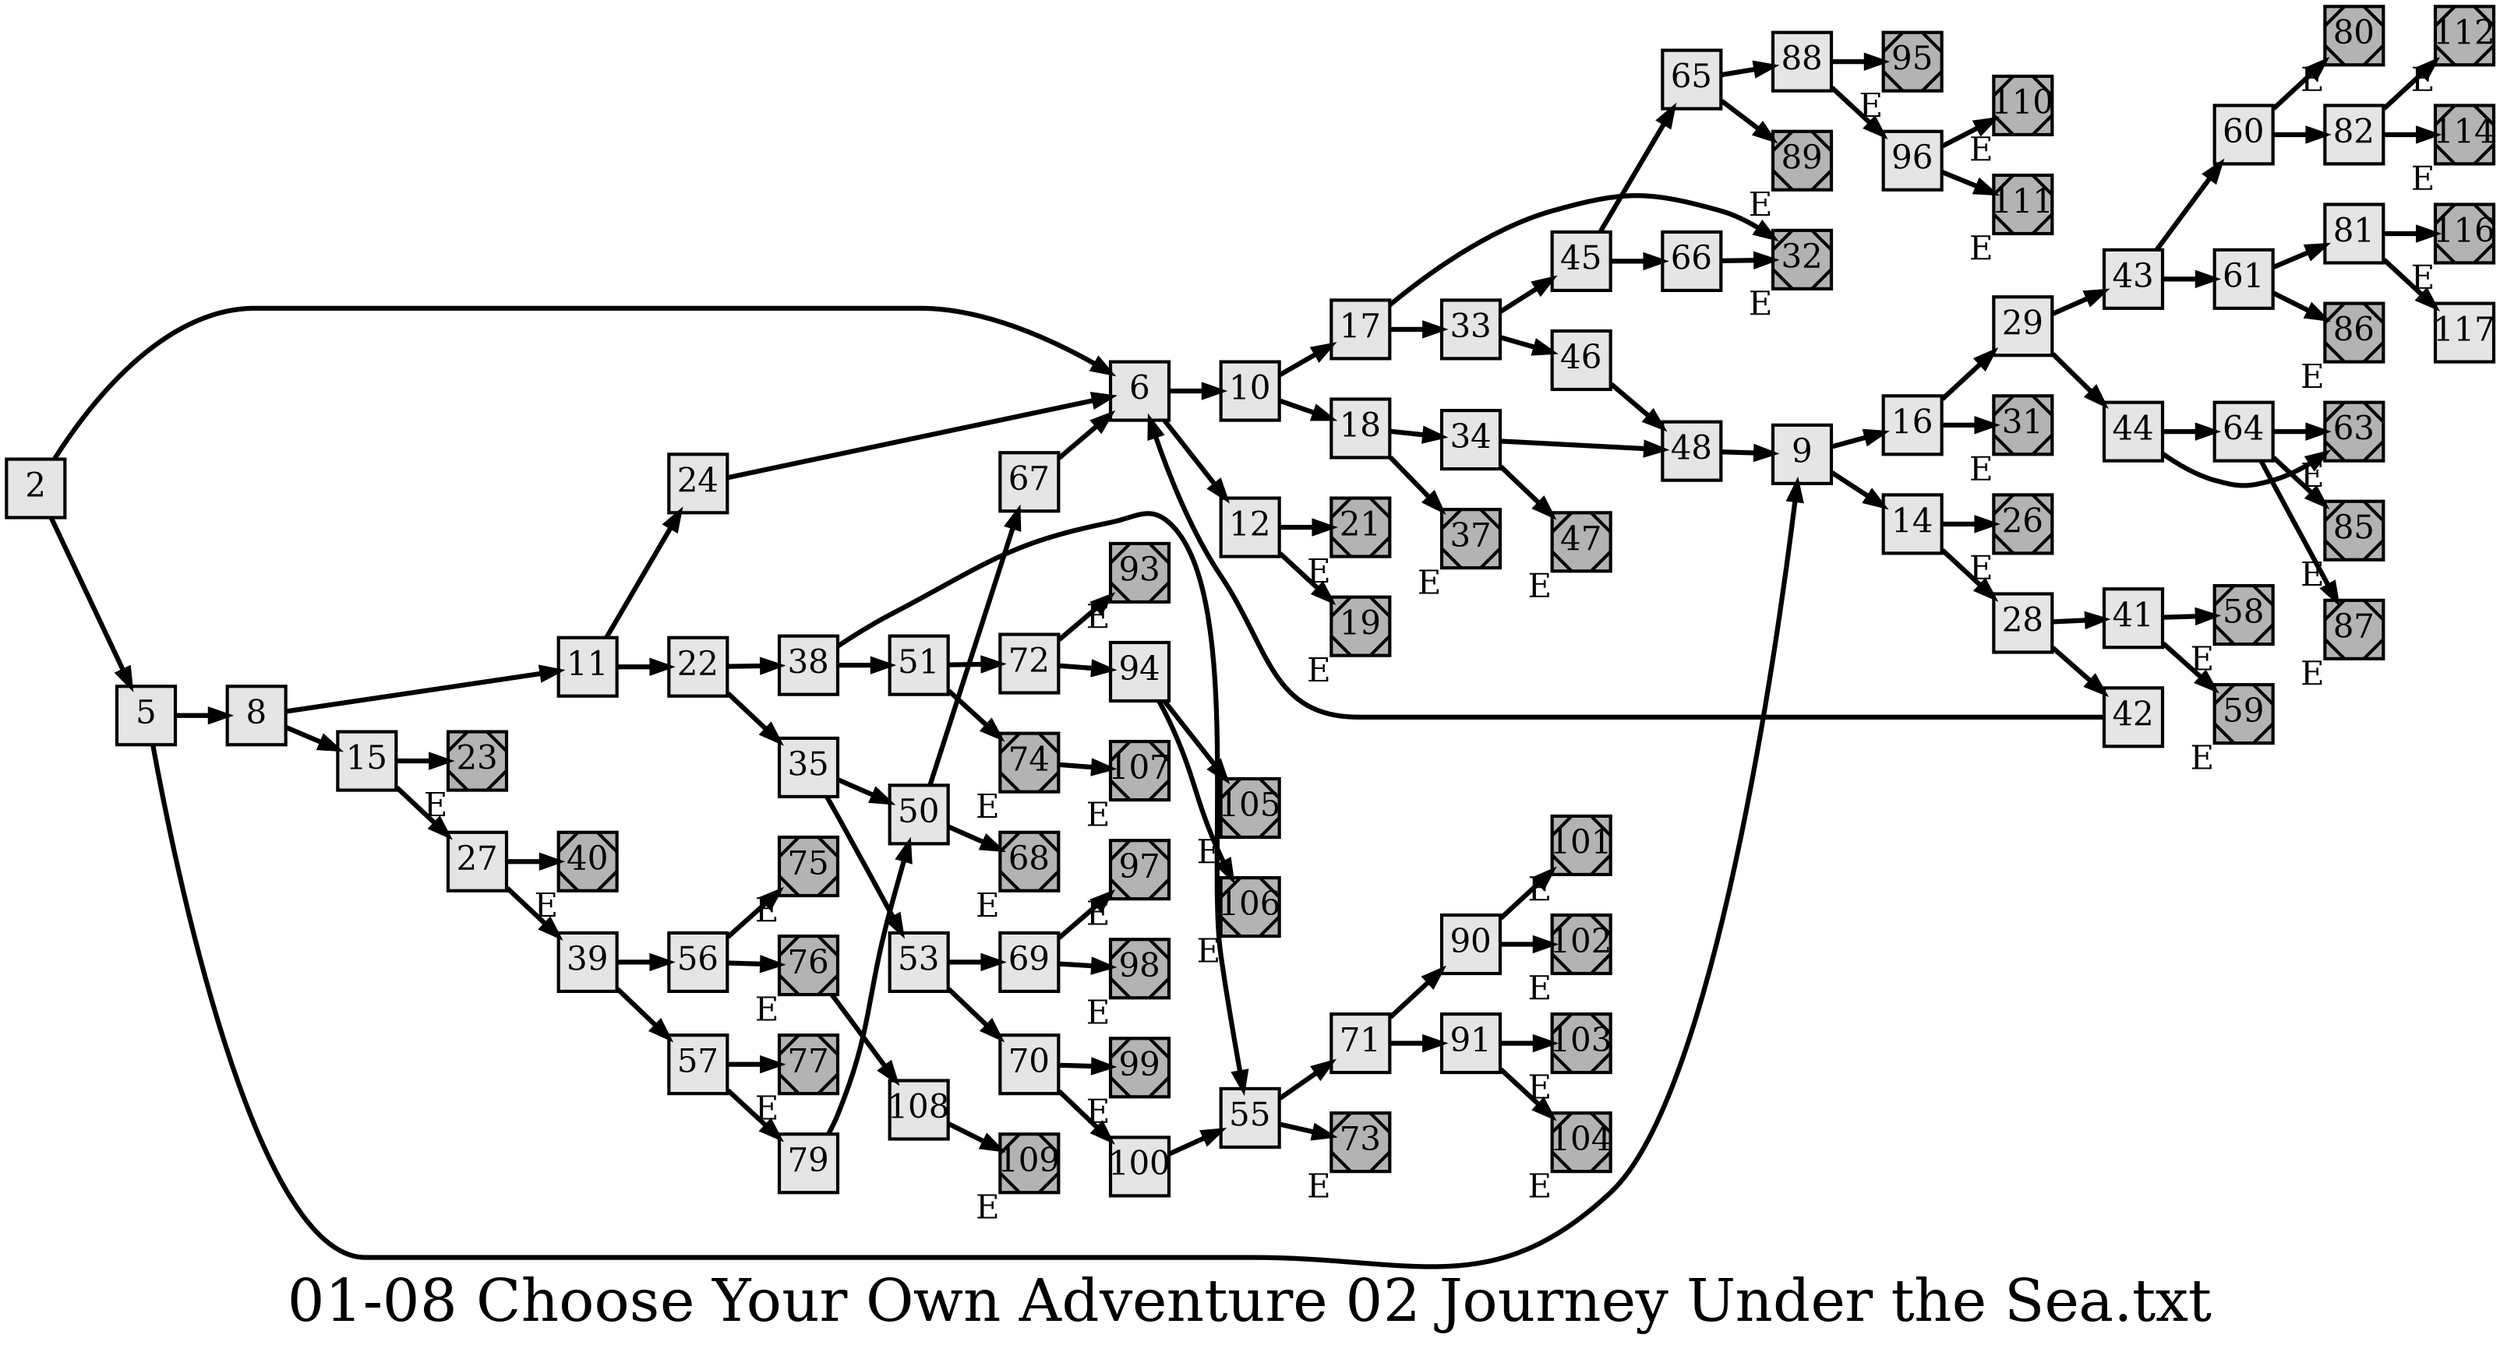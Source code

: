 digraph g{
  graph [ label="01-08 Choose Your Own Adventure 02 Journey Under the Sea.txt" rankdir=LR, ordering=out, fontsize=36, nodesep="0.35", ranksep="0.45"];
  node  [shape=rect, penwidth=2, fontsize=20, style=filled, fillcolor=grey90, margin="0,0", labelfloat=true, regular=true, fixedsize=true];
  edge  [labelfloat=true, penwidth=3, fontsize=12];
  2 -> 6;
  2 -> 5;
  5 -> 8;
  5 -> 9;
  6 -> 10;
  6 -> 12;
  8 -> 11;
  8 -> 15;
  9 -> 16;
  9 -> 14;
  10 -> 17;
  10 -> 18;
  11 -> 24;
  11 -> 22;
  12 -> 21;
  12 -> 19;
  14 -> 26;
  14 -> 28;
  15 -> 23;
  15 -> 27;
  16 -> 29;
  16 -> 31;
  17 -> 32;
  17 -> 33;
  18 -> 34;
  18 -> 37;
  19	[ xlabel="E", shape=Msquare, fontsize=20, fillcolor=grey70 ];
  21	[ xlabel="E", shape=Msquare, fontsize=20, fillcolor=grey70 ];
  22 -> 38;
  22 -> 35;
  23	[ xlabel="E", shape=Msquare, fontsize=20, fillcolor=grey70 ];
  24 -> 6;
  26	[ xlabel="E", shape=Msquare, fontsize=20, fillcolor=grey70 ];
  27 -> 39;
  27 -> 40;
  28 -> 41;
  28 -> 42;
  29 -> 43;
  29 -> 44;
  31	[ xlabel="E", shape=Msquare, fontsize=20, fillcolor=grey70 ];
  32	[ xlabel="E", shape=Msquare, fontsize=20, fillcolor=grey70 ];
  33 -> 45;
  33 -> 46;
  34 -> 48;
  34 -> 47;
  35 -> 50;
  35 -> 53;
  37	[ xlabel="E", shape=Msquare, fontsize=20, fillcolor=grey70 ];
  38 -> 55;
  38 -> 51;
  39 -> 56;
  39 -> 57;
  40	[ xlabel="E", shape=Msquare, fontsize=20, fillcolor=grey70 ];
  41 -> 58;
  41 -> 59;
  42 -> 6;
  43 -> 60;
  43 -> 61;
  44 -> 64;
  44 -> 63;
  45 -> 65;
  45 -> 66;
  46 -> 48;
  47	[ xlabel="E", shape=Msquare, fontsize=20, fillcolor=grey70 ];
  48 -> 9;
  50 -> 67;
  50 -> 68;
  51 -> 72;
  51 -> 74;
  53 -> 69;
  53 -> 70;
  55 -> 71;
  55 -> 73;
  56 -> 75;
  56 -> 76;
  57 -> 77;
  57 -> 79;
  58	[ xlabel="E", shape=Msquare, fontsize=20, fillcolor=grey70 ];
  59	[ xlabel="E", shape=Msquare, fontsize=20, fillcolor=grey70 ];
  60 -> 80;
  60 -> 82;
  61 -> 81;
  61 -> 86;
  63	[ xlabel="E", shape=Msquare, fontsize=20, fillcolor=grey70 ];
  64 -> 63;
  64 -> 85;
  64 -> 87;
  65 -> 88;
  65 -> 89;
  66 -> 32;
  67 -> 6;
  68	[ xlabel="E", shape=Msquare, fontsize=20, fillcolor=grey70 ];
  69 -> 97;
  69 -> 98;
  70 -> 99;
  70 -> 100;
  71 -> 90;
  71 -> 91;
  72 -> 93;
  72 -> 94;
  73	[ xlabel="E", shape=Msquare, fontsize=20, fillcolor=grey70 ];
  74	[ xlabel="E", shape=Msquare, fontsize=20, fillcolor=grey70 ];
  74 -> 107;
  75;
  75	[ xlabel="E", shape=Msquare, fontsize=20, fillcolor=grey70 ];
  76	[ xlabel="E", shape=Msquare, fontsize=20, fillcolor=grey70 ];
  76 -> 108;
  77	[ xlabel="E", shape=Msquare, fontsize=20, fillcolor=grey70 ];
  79 -> 50;
  80	[ xlabel="E", shape=Msquare, fontsize=20, fillcolor=grey70 ];
  81 -> 116;
  81 -> 117;
  82 -> 112;
  82 -> 114;
  85	[ xlabel="E", shape=Msquare, fontsize=20, fillcolor=grey70 ];
  86	[ xlabel="E", shape=Msquare, fontsize=20, fillcolor=grey70 ];
  87	[ xlabel="E", shape=Msquare, fontsize=20, fillcolor=grey70 ];
  88 -> 95;
  88 -> 96;
  89	[ xlabel="E", shape=Msquare, fontsize=20, fillcolor=grey70 ];
  90 -> 101;
  90 -> 102;
  91 -> 103;
  91 -> 104;
  93	[ xlabel="E", shape=Msquare, fontsize=20, fillcolor=grey70 ];
  94 -> 105;
  94 -> 106;
  95	[ xlabel="E", shape=Msquare, fontsize=20, fillcolor=grey70 ];
  96 -> 110;
  96 -> 111;
  97	[ xlabel="E", shape=Msquare, fontsize=20, fillcolor=grey70 ];
  98	[ xlabel="E", shape=Msquare, fontsize=20, fillcolor=grey70 ];
  99	[ xlabel="E", shape=Msquare, fontsize=20, fillcolor=grey70 ];
  100 -> 55;
  101	[ xlabel="E", shape=Msquare, fontsize=20, fillcolor=grey70 ];
  102	[ xlabel="E", shape=Msquare, fontsize=20, fillcolor=grey70 ];
  103	[ xlabel="E", shape=Msquare, fontsize=20, fillcolor=grey70 ];
  104	[ xlabel="E", shape=Msquare, fontsize=20, fillcolor=grey70 ];
  105	[ xlabel="E", shape=Msquare, fontsize=20, fillcolor=grey70 ];
  106	[ xlabel="E", shape=Msquare, fontsize=20, fillcolor=grey70 ];
  107	[ xlabel="E", shape=Msquare, fontsize=20, fillcolor=grey70 ];
  108 -> 109;
  109	[ xlabel="E", shape=Msquare, fontsize=20, fillcolor=grey70 ];
  110	[ xlabel="E", shape=Msquare, fontsize=20, fillcolor=grey70 ];
  111	[ xlabel="E", shape=Msquare, fontsize=20, fillcolor=grey70 ];
  112	[ xlabel="E", shape=Msquare, fontsize=20, fillcolor=grey70 ];
  114	[ xlabel="E", shape=Msquare, fontsize=20, fillcolor=grey70 ];
  116	[ xlabel="E", shape=Msquare, fontsize=20, fillcolor=grey70 ];
  116	[ xlabel="E", shape=Msquare, fontsize=20, fillcolor=grey70 ];
}

